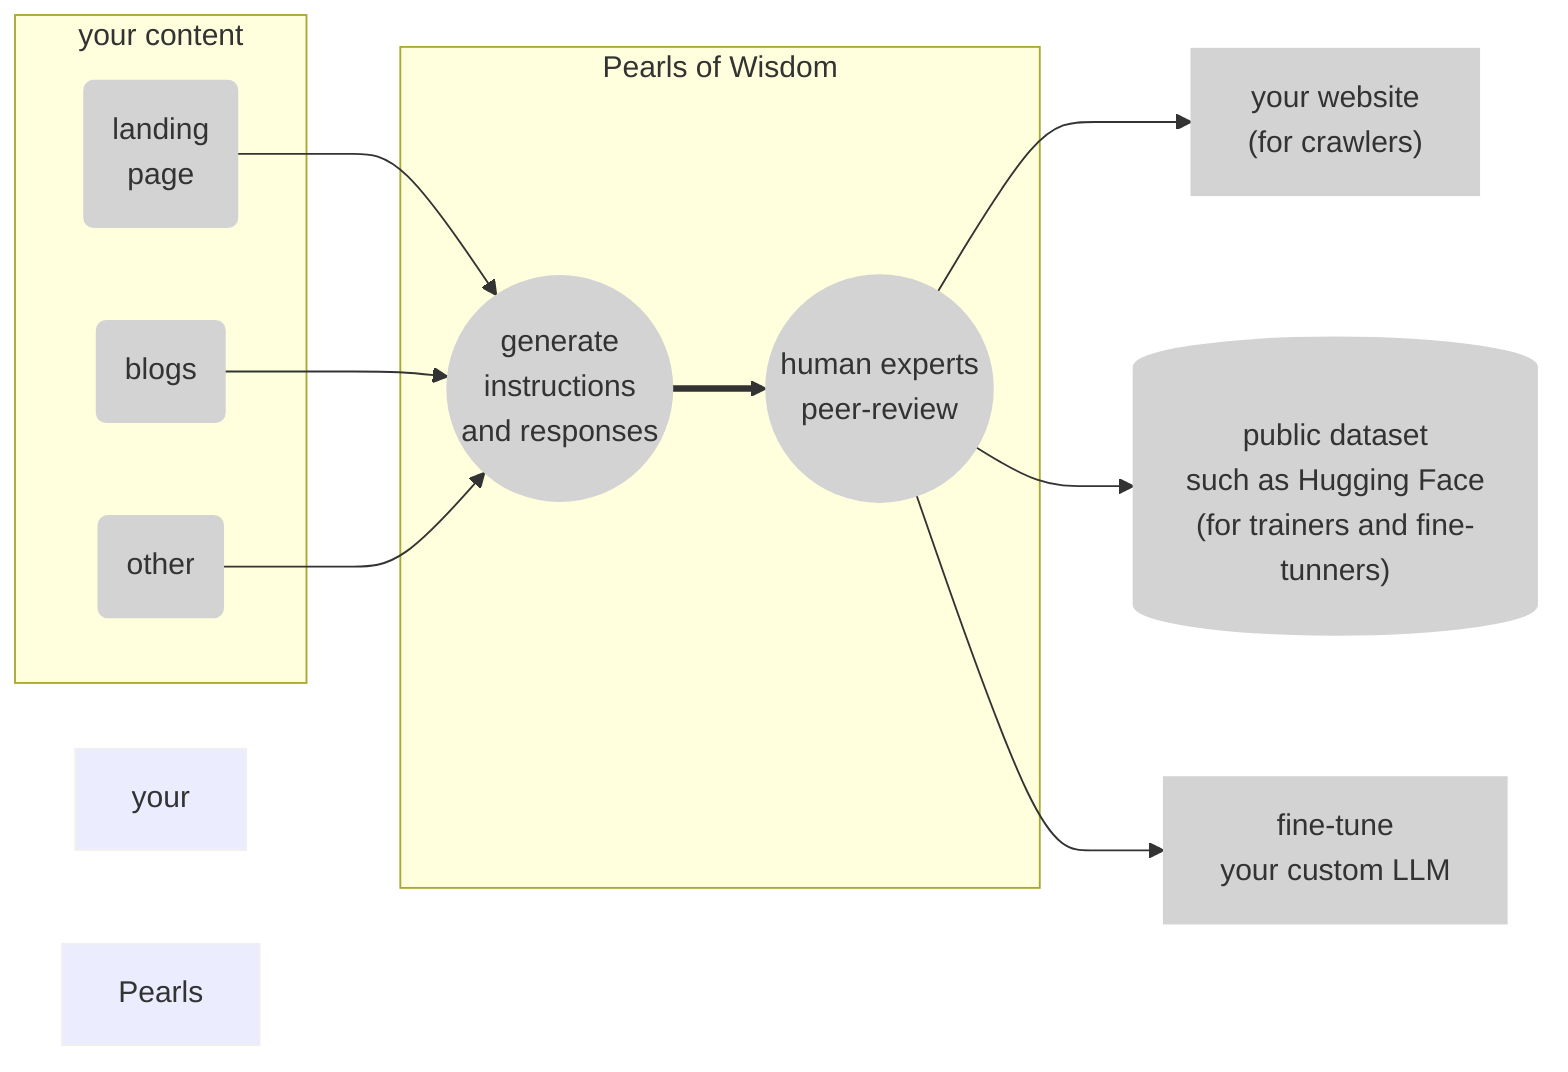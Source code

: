 graph LR
  style your content fill:#f0f0f0,stroke:#f0f0f0
  style Pearls of Wisdom fill:#f0f0f0,stroke:#f0f0f0
  style lp fill:#d3d3d3,stroke:#d3d3d3
  style b fill:#d3d3d3,stroke:#d3d3d3
  style other fill:#d3d3d3,stroke:#d3d3d3
  style g fill:#d3d3d3,stroke:#d3d3d3
  style h fill:#d3d3d3,stroke:#d3d3d3
  style page fill:#d3d3d3,stroke:#d3d3d3
  style pubhf fill:#d3d3d3,stroke:#d3d3d3
  style cllm fill:#d3d3d3,stroke:#d3d3d3
subgraph your content
  lp("landing<br/>page")
  b(blogs)
  other(other)
end
subgraph Pearls of Wisdom
  g(("generate<br/>instructions<br/>and responses"))
  h(("human experts<br/>peer-review"))
end
page["your website<br/>(for crawlers)"]
pubhf[("public dataset<br/>such as Hugging Face<br/>(for trainers and fine-tunners)")]
cllm["fine-tune<br/>your custom LLM"]
lp-->g
b-->g
other-->g
g==>h
h-->page
h-->pubhf
h-->cllm
